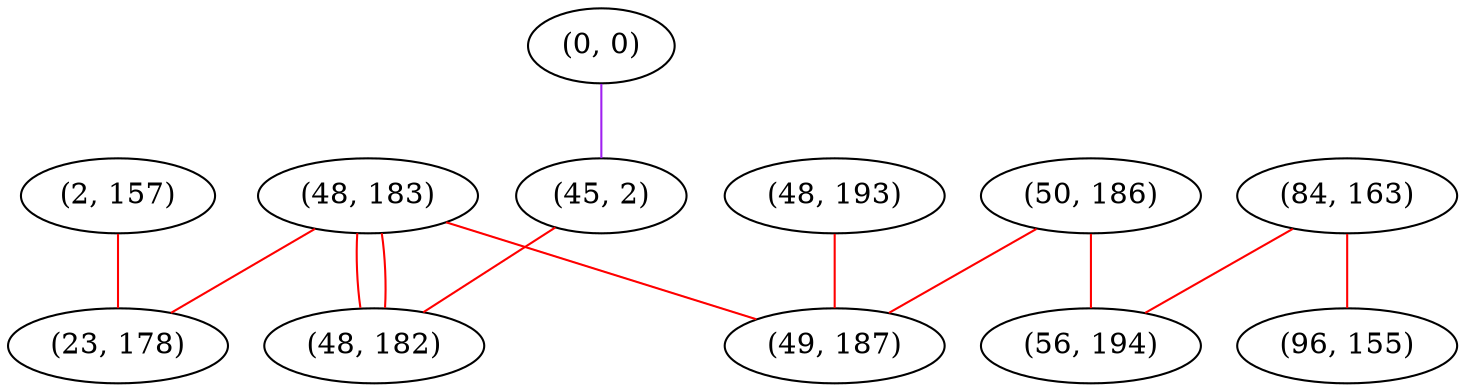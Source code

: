 graph "" {
"(2, 157)";
"(0, 0)";
"(45, 2)";
"(84, 163)";
"(96, 155)";
"(48, 183)";
"(50, 186)";
"(48, 193)";
"(48, 182)";
"(56, 194)";
"(49, 187)";
"(23, 178)";
"(2, 157)" -- "(23, 178)"  [color=red, key=0, weight=1];
"(0, 0)" -- "(45, 2)"  [color=purple, key=0, weight=4];
"(45, 2)" -- "(48, 182)"  [color=red, key=0, weight=1];
"(84, 163)" -- "(96, 155)"  [color=red, key=0, weight=1];
"(84, 163)" -- "(56, 194)"  [color=red, key=0, weight=1];
"(48, 183)" -- "(48, 182)"  [color=red, key=0, weight=1];
"(48, 183)" -- "(48, 182)"  [color=red, key=1, weight=1];
"(48, 183)" -- "(49, 187)"  [color=red, key=0, weight=1];
"(48, 183)" -- "(23, 178)"  [color=red, key=0, weight=1];
"(50, 186)" -- "(49, 187)"  [color=red, key=0, weight=1];
"(50, 186)" -- "(56, 194)"  [color=red, key=0, weight=1];
"(48, 193)" -- "(49, 187)"  [color=red, key=0, weight=1];
}
